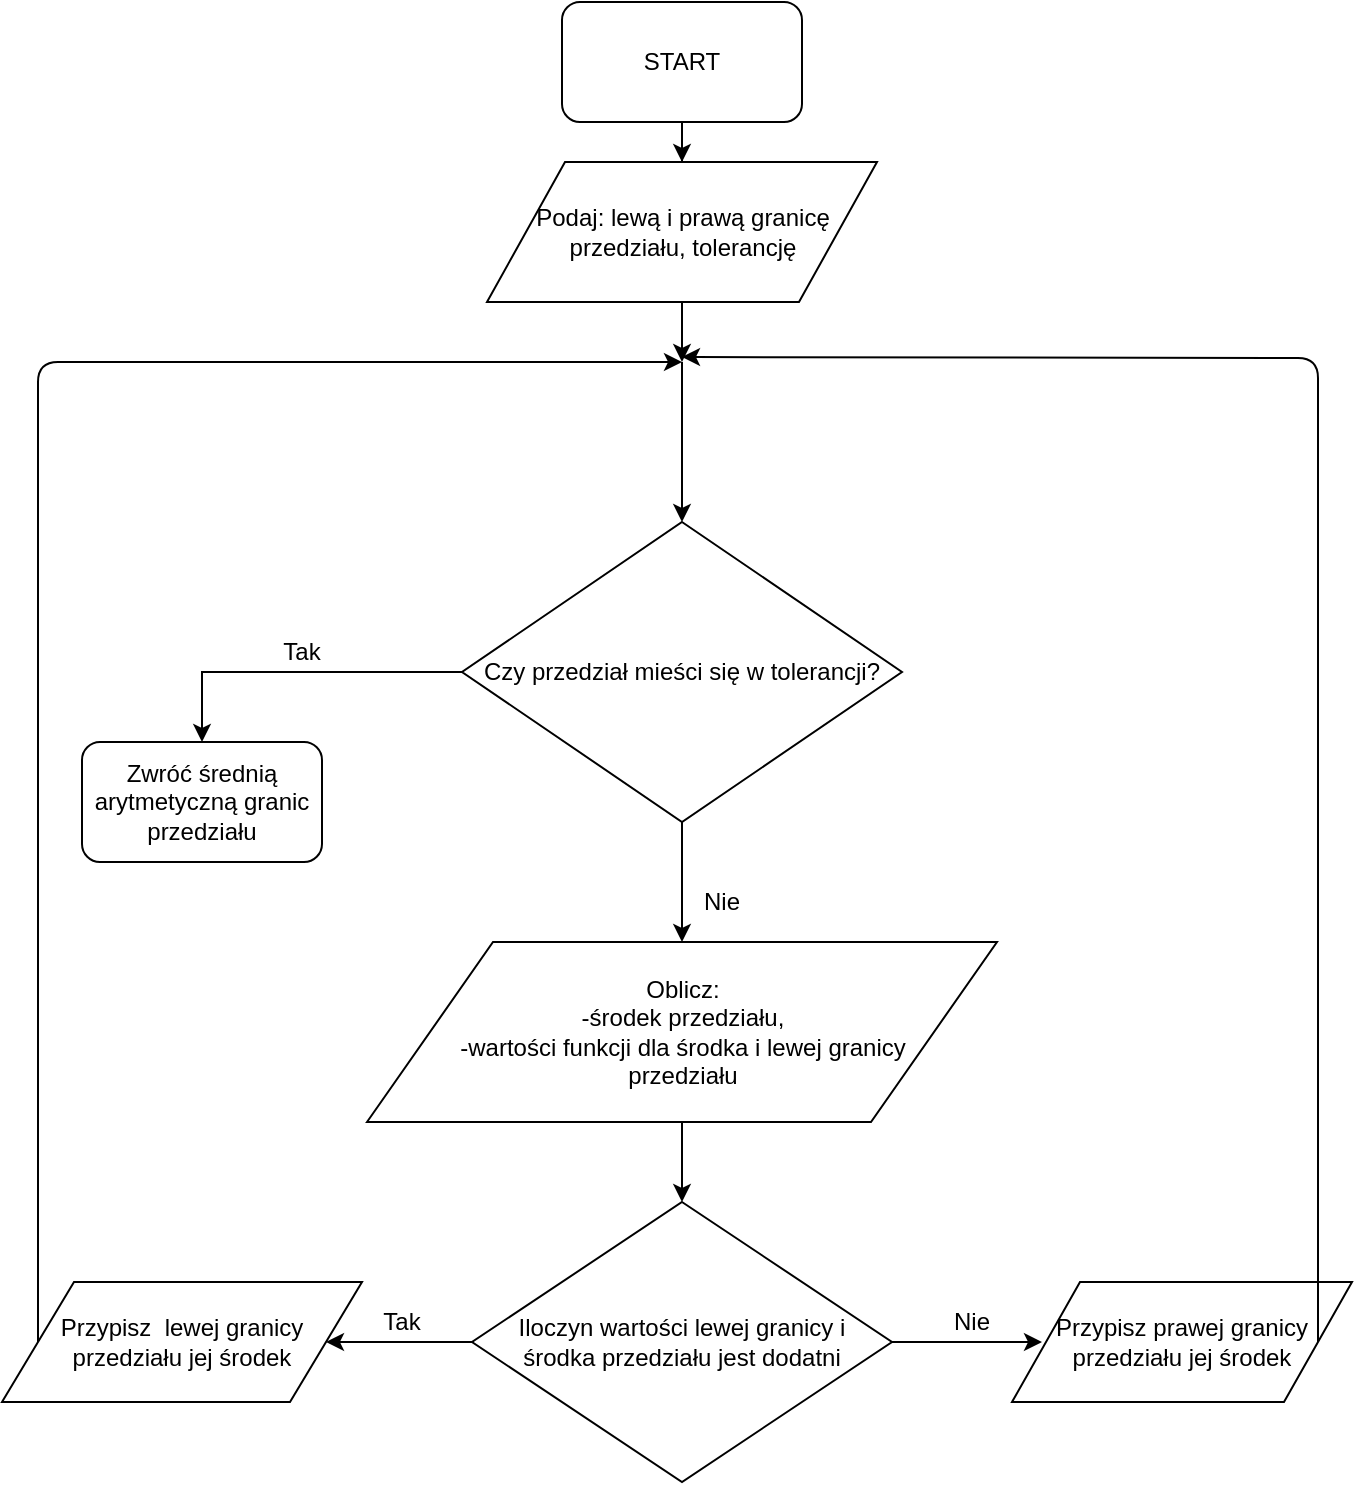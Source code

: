 <mxfile version="12.1.3" type="device" pages="1"><diagram id="Ao77W_5g9ASH5Vt94X3N" name="Page-1"><mxGraphModel dx="1024" dy="1703" grid="1" gridSize="10" guides="1" tooltips="1" connect="1" arrows="1" fold="1" page="1" pageScale="1" pageWidth="827" pageHeight="1169" math="0" shadow="0"><root><mxCell id="0"/><mxCell id="1" parent="0"/><mxCell id="HK6PVEIBx9GgS1SCXsR_-8" value="" style="edgeStyle=orthogonalEdgeStyle;rounded=0;orthogonalLoop=1;jettySize=auto;html=1;" parent="1" source="HK6PVEIBx9GgS1SCXsR_-1" target="HK6PVEIBx9GgS1SCXsR_-11" edge="1"><mxGeometry relative="1" as="geometry"><mxPoint x="379.69" y="249.862" as="targetPoint"/></mxGeometry></mxCell><mxCell id="HK6PVEIBx9GgS1SCXsR_-1" value="Czy przedział mieści się w tolerancji?&lt;br&gt;" style="rhombus;whiteSpace=wrap;html=1;" parent="1" vertex="1"><mxGeometry x="270" y="10" width="220" height="150" as="geometry"/></mxCell><object label="" id="HK6PVEIBx9GgS1SCXsR_-4"><mxCell style="edgeStyle=orthogonalEdgeStyle;rounded=0;orthogonalLoop=1;jettySize=auto;html=1;exitX=0;exitY=0.5;exitDx=0;exitDy=0;entryX=0.5;entryY=0;entryDx=0;entryDy=0;" parent="1" source="HK6PVEIBx9GgS1SCXsR_-1" target="HK6PVEIBx9GgS1SCXsR_-6" edge="1"><mxGeometry relative="1" as="geometry"><mxPoint x="140" y="160" as="targetPoint"/><mxPoint x="270" y="85" as="sourcePoint"/><Array as="points"><mxPoint x="140" y="85"/></Array></mxGeometry></mxCell></object><mxCell id="HK6PVEIBx9GgS1SCXsR_-5" value="Tak" style="text;html=1;strokeColor=none;fillColor=none;align=center;verticalAlign=middle;whiteSpace=wrap;rounded=0;" parent="1" vertex="1"><mxGeometry x="170" y="65" width="40" height="20" as="geometry"/></mxCell><mxCell id="HK6PVEIBx9GgS1SCXsR_-6" value="Zwróć średnią arytmetyczną granic przedziału" style="rounded=1;whiteSpace=wrap;html=1;" parent="1" vertex="1"><mxGeometry x="80" y="120" width="120" height="60" as="geometry"/></mxCell><mxCell id="HK6PVEIBx9GgS1SCXsR_-9" value="Nie&lt;br&gt;" style="text;html=1;strokeColor=none;fillColor=none;align=center;verticalAlign=middle;whiteSpace=wrap;rounded=0;" parent="1" vertex="1"><mxGeometry x="380" y="190" width="40" height="20" as="geometry"/></mxCell><mxCell id="HK6PVEIBx9GgS1SCXsR_-14" value="" style="edgeStyle=orthogonalEdgeStyle;rounded=0;orthogonalLoop=1;jettySize=auto;html=1;" parent="1" source="HK6PVEIBx9GgS1SCXsR_-11" target="HK6PVEIBx9GgS1SCXsR_-13" edge="1"><mxGeometry relative="1" as="geometry"/></mxCell><mxCell id="HK6PVEIBx9GgS1SCXsR_-11" value="Oblicz:&lt;br&gt;-środek przedziału,&lt;br&gt;-wartości funkcji dla środka i lewej granicy&lt;br&gt;przedziału" style="shape=parallelogram;perimeter=parallelogramPerimeter;whiteSpace=wrap;html=1;" parent="1" vertex="1"><mxGeometry x="222.5" y="220" width="315" height="90" as="geometry"/></mxCell><mxCell id="HK6PVEIBx9GgS1SCXsR_-16" value="" style="edgeStyle=orthogonalEdgeStyle;rounded=0;orthogonalLoop=1;jettySize=auto;html=1;entryX=1;entryY=0.5;entryDx=0;entryDy=0;" parent="1" source="HK6PVEIBx9GgS1SCXsR_-13" target="HK6PVEIBx9GgS1SCXsR_-24" edge="1"><mxGeometry relative="1" as="geometry"><mxPoint x="160" y="420" as="targetPoint"/></mxGeometry></mxCell><mxCell id="HK6PVEIBx9GgS1SCXsR_-19" value="" style="edgeStyle=orthogonalEdgeStyle;rounded=0;orthogonalLoop=1;jettySize=auto;html=1;" parent="1" source="HK6PVEIBx9GgS1SCXsR_-13" edge="1"><mxGeometry relative="1" as="geometry"><mxPoint x="560" y="420" as="targetPoint"/></mxGeometry></mxCell><mxCell id="HK6PVEIBx9GgS1SCXsR_-13" value="Iloczyn wartości lewej granicy i &lt;br&gt;środka przedziału jest dodatni" style="rhombus;whiteSpace=wrap;html=1;" parent="1" vertex="1"><mxGeometry x="275" y="350" width="210" height="140" as="geometry"/></mxCell><mxCell id="HK6PVEIBx9GgS1SCXsR_-17" value="Tak" style="text;html=1;strokeColor=none;fillColor=none;align=center;verticalAlign=middle;whiteSpace=wrap;rounded=0;" parent="1" vertex="1"><mxGeometry x="220" y="400" width="40" height="20" as="geometry"/></mxCell><mxCell id="HK6PVEIBx9GgS1SCXsR_-20" value="Nie" style="text;html=1;strokeColor=none;fillColor=none;align=center;verticalAlign=middle;whiteSpace=wrap;rounded=0;" parent="1" vertex="1"><mxGeometry x="505" y="400" width="40" height="20" as="geometry"/></mxCell><mxCell id="HK6PVEIBx9GgS1SCXsR_-24" value="Przypisz&amp;nbsp; lewej granicy przedziału jej środek" style="shape=parallelogram;perimeter=parallelogramPerimeter;whiteSpace=wrap;html=1;" parent="1" vertex="1"><mxGeometry x="40" y="390" width="180" height="60" as="geometry"/></mxCell><mxCell id="HK6PVEIBx9GgS1SCXsR_-25" value="&lt;span style=&quot;white-space: normal&quot;&gt;Przypisz prawej granicy przedziału jej środek&lt;/span&gt;" style="shape=parallelogram;perimeter=parallelogramPerimeter;whiteSpace=wrap;html=1;" parent="1" vertex="1"><mxGeometry x="545" y="390" width="170" height="60" as="geometry"/></mxCell><mxCell id="HK6PVEIBx9GgS1SCXsR_-30" value="" style="endArrow=classic;html=1;exitX=0;exitY=0.5;exitDx=0;exitDy=0;" parent="1" source="HK6PVEIBx9GgS1SCXsR_-24" edge="1"><mxGeometry width="50" height="50" relative="1" as="geometry"><mxPoint x="40" y="560" as="sourcePoint"/><mxPoint x="380" y="-70" as="targetPoint"/><Array as="points"><mxPoint x="58" y="10"/><mxPoint x="58" y="-70"/></Array></mxGeometry></mxCell><mxCell id="HK6PVEIBx9GgS1SCXsR_-31" value="" style="endArrow=classic;html=1;entryX=0.5;entryY=0;entryDx=0;entryDy=0;" parent="1" target="HK6PVEIBx9GgS1SCXsR_-1" edge="1"><mxGeometry width="50" height="50" relative="1" as="geometry"><mxPoint x="380" y="-70" as="sourcePoint"/><mxPoint x="440" y="-80" as="targetPoint"/></mxGeometry></mxCell><mxCell id="HK6PVEIBx9GgS1SCXsR_-32" value="" style="endArrow=classic;html=1;exitX=1;exitY=0.5;exitDx=0;exitDy=0;" parent="1" source="HK6PVEIBx9GgS1SCXsR_-25" edge="1"><mxGeometry width="50" height="50" relative="1" as="geometry"><mxPoint x="870" y="242.5" as="sourcePoint"/><mxPoint x="380" y="-72.5" as="targetPoint"/><Array as="points"><mxPoint x="698" y="-10"/><mxPoint x="698" y="-72"/></Array></mxGeometry></mxCell><mxCell id="2ydYZYX6atiGBfikMkj8-6" style="edgeStyle=orthogonalEdgeStyle;rounded=0;orthogonalLoop=1;jettySize=auto;html=1;entryX=0.5;entryY=0;entryDx=0;entryDy=0;" parent="1" source="2ydYZYX6atiGBfikMkj8-3" target="2ydYZYX6atiGBfikMkj8-4" edge="1"><mxGeometry relative="1" as="geometry"/></mxCell><mxCell id="2ydYZYX6atiGBfikMkj8-3" value="START" style="rounded=1;whiteSpace=wrap;html=1;" parent="1" vertex="1"><mxGeometry x="320" y="-250" width="120" height="60" as="geometry"/></mxCell><mxCell id="2ydYZYX6atiGBfikMkj8-5" style="edgeStyle=orthogonalEdgeStyle;rounded=0;orthogonalLoop=1;jettySize=auto;html=1;" parent="1" source="2ydYZYX6atiGBfikMkj8-4" edge="1"><mxGeometry relative="1" as="geometry"><mxPoint x="380" y="-70" as="targetPoint"/></mxGeometry></mxCell><mxCell id="2ydYZYX6atiGBfikMkj8-4" value="Podaj: lewą i prawą granicę przedziału, tolerancję" style="shape=parallelogram;perimeter=parallelogramPerimeter;whiteSpace=wrap;html=1;" parent="1" vertex="1"><mxGeometry x="282.5" y="-170" width="195" height="70" as="geometry"/></mxCell></root></mxGraphModel></diagram></mxfile>
